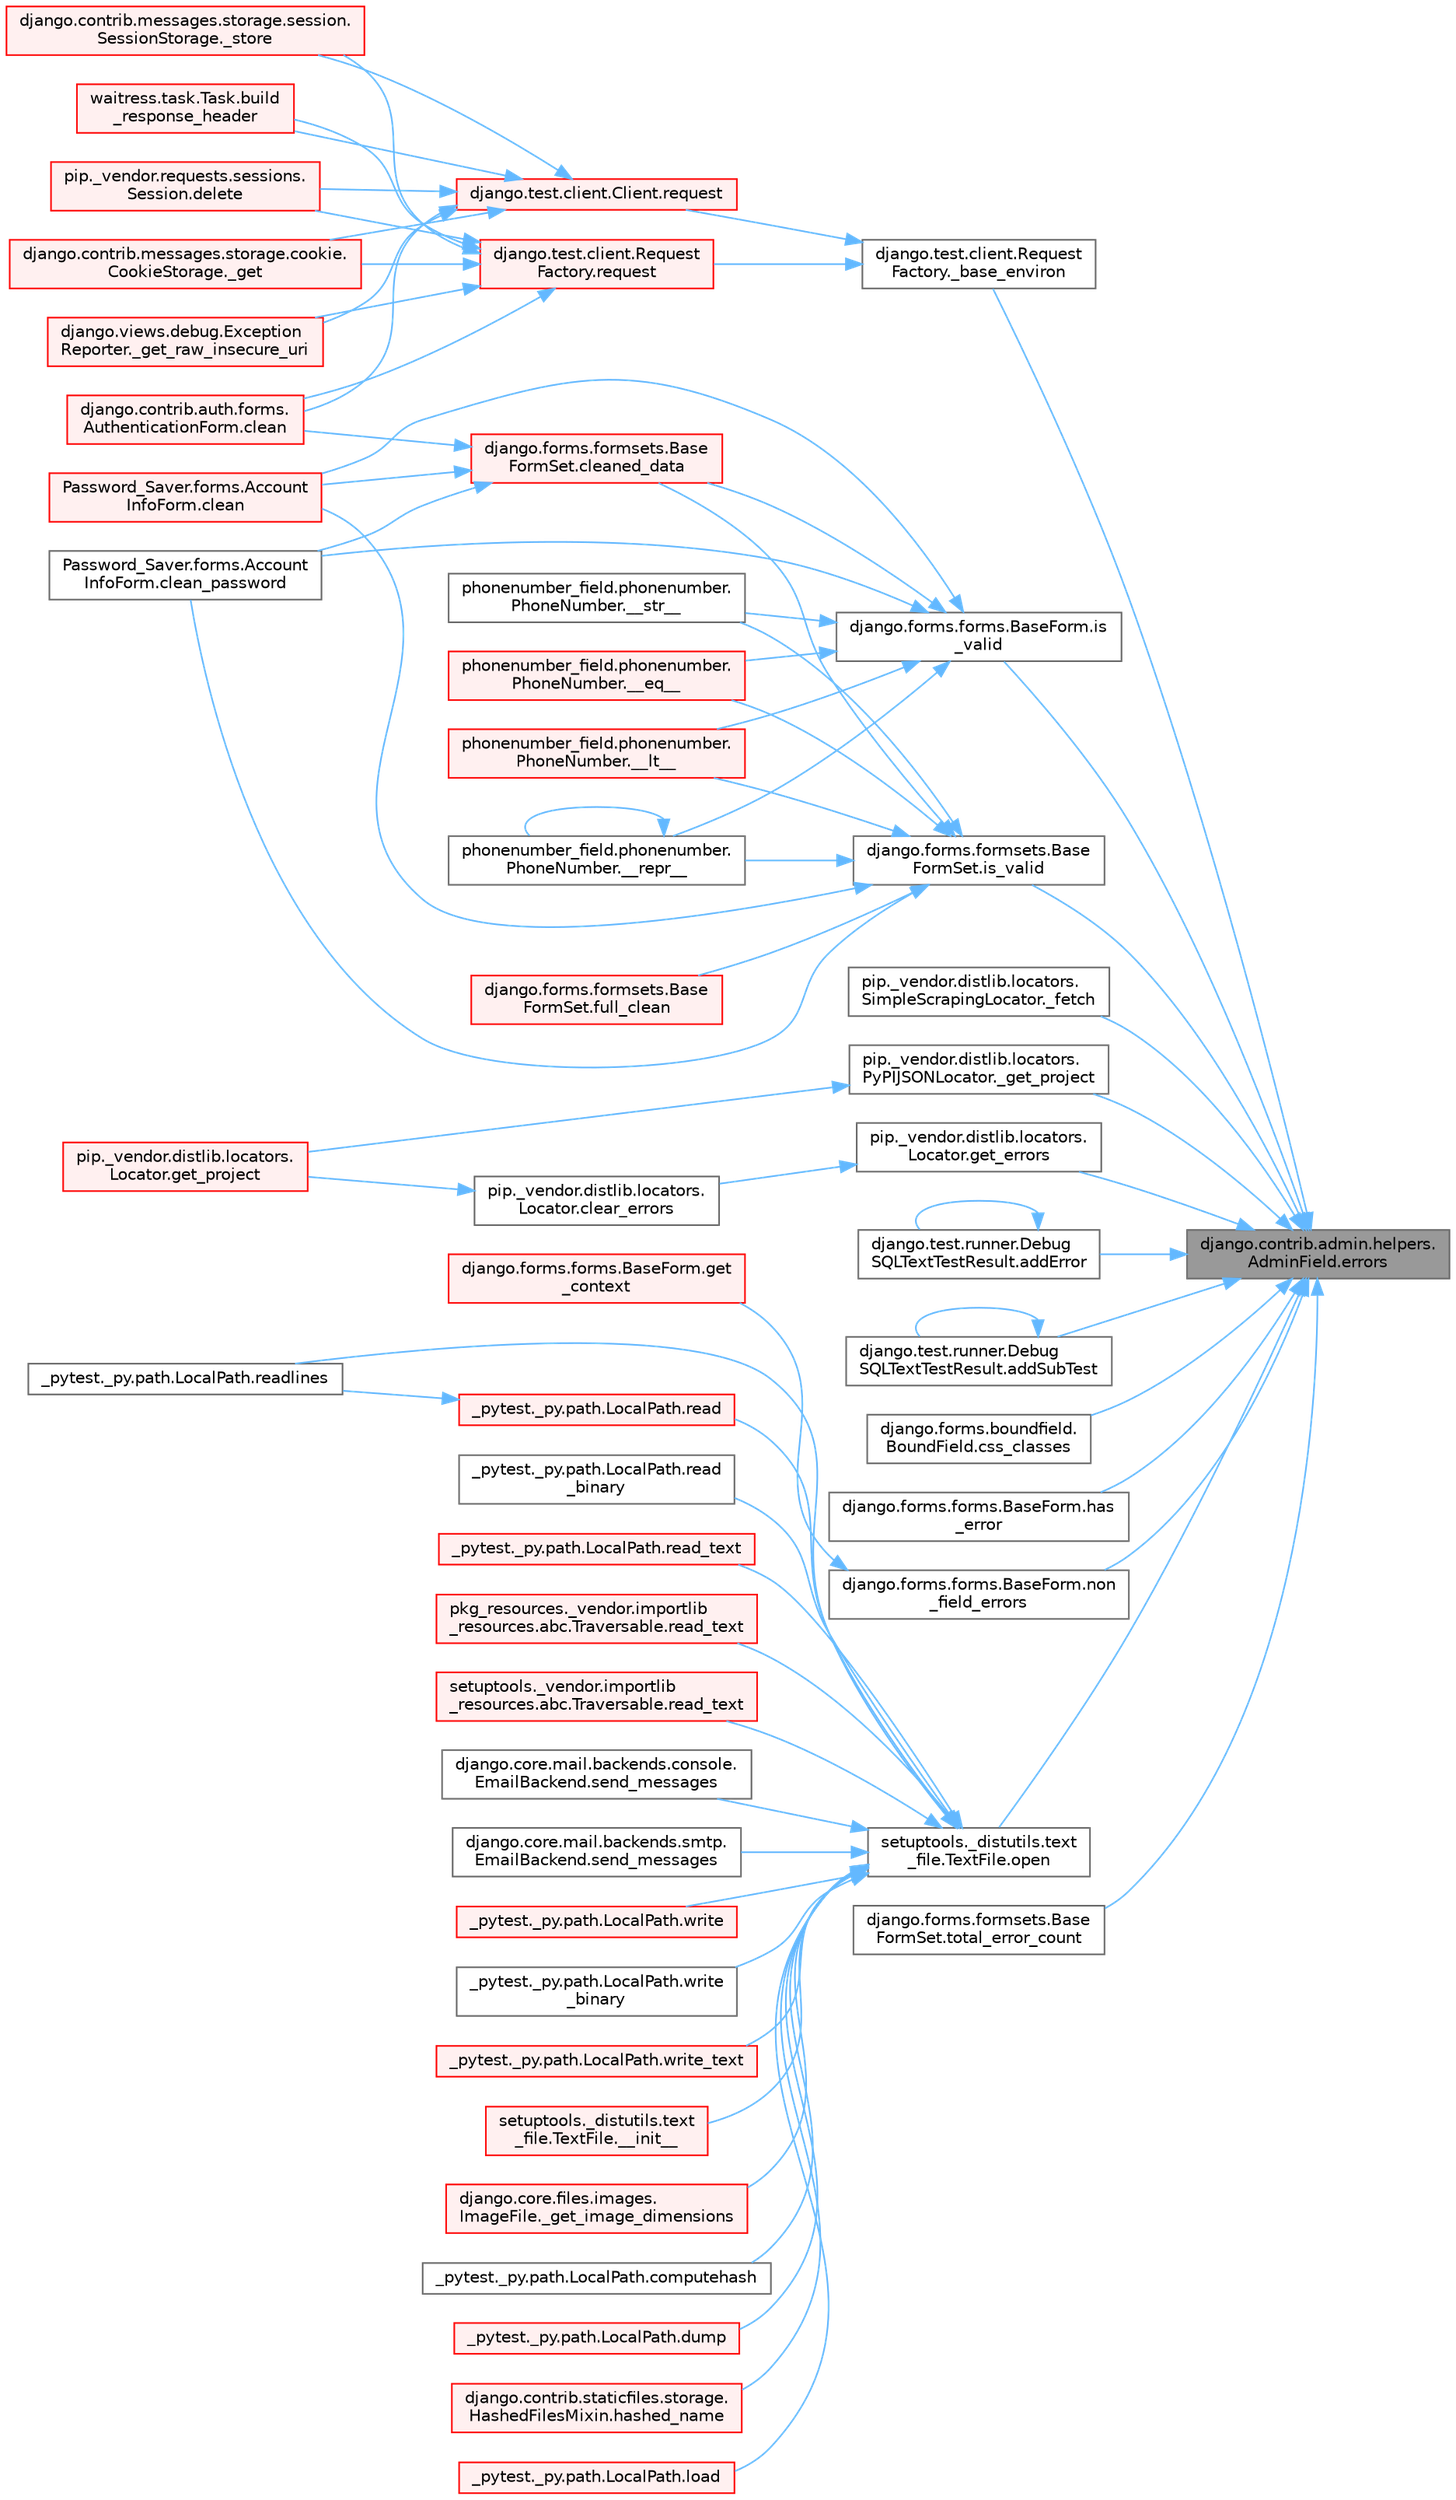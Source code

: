 digraph "django.contrib.admin.helpers.AdminField.errors"
{
 // LATEX_PDF_SIZE
  bgcolor="transparent";
  edge [fontname=Helvetica,fontsize=10,labelfontname=Helvetica,labelfontsize=10];
  node [fontname=Helvetica,fontsize=10,shape=box,height=0.2,width=0.4];
  rankdir="RL";
  Node1 [id="Node000001",label="django.contrib.admin.helpers.\lAdminField.errors",height=0.2,width=0.4,color="gray40", fillcolor="grey60", style="filled", fontcolor="black",tooltip=" "];
  Node1 -> Node2 [id="edge1_Node000001_Node000002",dir="back",color="steelblue1",style="solid",tooltip=" "];
  Node2 [id="Node000002",label="django.test.client.Request\lFactory._base_environ",height=0.2,width=0.4,color="grey40", fillcolor="white", style="filled",URL="$classdjango_1_1test_1_1client_1_1_request_factory.html#ab650654b992f4e9fc9e30bd0442973c1",tooltip=" "];
  Node2 -> Node3 [id="edge2_Node000002_Node000003",dir="back",color="steelblue1",style="solid",tooltip=" "];
  Node3 [id="Node000003",label="django.test.client.Client.request",height=0.2,width=0.4,color="red", fillcolor="#FFF0F0", style="filled",URL="$classdjango_1_1test_1_1client_1_1_client.html#a2f51c5251142ab6503937051936e33fa",tooltip=" "];
  Node3 -> Node4 [id="edge3_Node000003_Node000004",dir="back",color="steelblue1",style="solid",tooltip=" "];
  Node4 [id="Node000004",label="django.contrib.messages.storage.cookie.\lCookieStorage._get",height=0.2,width=0.4,color="red", fillcolor="#FFF0F0", style="filled",URL="$classdjango_1_1contrib_1_1messages_1_1storage_1_1cookie_1_1_cookie_storage.html#a39d084f6072109675c9ef06c047174e8",tooltip=" "];
  Node3 -> Node99 [id="edge4_Node000003_Node000099",dir="back",color="steelblue1",style="solid",tooltip=" "];
  Node99 [id="Node000099",label="django.views.debug.Exception\lReporter._get_raw_insecure_uri",height=0.2,width=0.4,color="red", fillcolor="#FFF0F0", style="filled",URL="$classdjango_1_1views_1_1debug_1_1_exception_reporter.html#a7a7120cc6b92c3e1a0b855e351c30f42",tooltip=" "];
  Node3 -> Node103 [id="edge5_Node000003_Node000103",dir="back",color="steelblue1",style="solid",tooltip=" "];
  Node103 [id="Node000103",label="django.contrib.messages.storage.session.\lSessionStorage._store",height=0.2,width=0.4,color="red", fillcolor="#FFF0F0", style="filled",URL="$classdjango_1_1contrib_1_1messages_1_1storage_1_1session_1_1_session_storage.html#a371ed03facbc7ae28602ede4c99950d0",tooltip=" "];
  Node3 -> Node2470 [id="edge6_Node000003_Node002470",dir="back",color="steelblue1",style="solid",tooltip=" "];
  Node2470 [id="Node002470",label="waitress.task.Task.build\l_response_header",height=0.2,width=0.4,color="red", fillcolor="#FFF0F0", style="filled",URL="$classwaitress_1_1task_1_1_task.html#a4f20433be6bea4c797bfeb62408b997e",tooltip=" "];
  Node3 -> Node650 [id="edge7_Node000003_Node000650",dir="back",color="steelblue1",style="solid",tooltip=" "];
  Node650 [id="Node000650",label="django.contrib.auth.forms.\lAuthenticationForm.clean",height=0.2,width=0.4,color="red", fillcolor="#FFF0F0", style="filled",URL="$classdjango_1_1contrib_1_1auth_1_1forms_1_1_authentication_form.html#a92d28be6696caa8d1b7068eefe81793a",tooltip=" "];
  Node3 -> Node3081 [id="edge8_Node000003_Node003081",dir="back",color="steelblue1",style="solid",tooltip=" "];
  Node3081 [id="Node003081",label="pip._vendor.requests.sessions.\lSession.delete",height=0.2,width=0.4,color="red", fillcolor="#FFF0F0", style="filled",URL="$classpip_1_1__vendor_1_1requests_1_1sessions_1_1_session.html#abb6cd6b39dde48648dc875227e2e258e",tooltip=" "];
  Node2 -> Node3177 [id="edge9_Node000002_Node003177",dir="back",color="steelblue1",style="solid",tooltip=" "];
  Node3177 [id="Node003177",label="django.test.client.Request\lFactory.request",height=0.2,width=0.4,color="red", fillcolor="#FFF0F0", style="filled",URL="$classdjango_1_1test_1_1client_1_1_request_factory.html#adae411ab0df6839c5364b647e4dc63ad",tooltip=" "];
  Node3177 -> Node4 [id="edge10_Node003177_Node000004",dir="back",color="steelblue1",style="solid",tooltip=" "];
  Node3177 -> Node99 [id="edge11_Node003177_Node000099",dir="back",color="steelblue1",style="solid",tooltip=" "];
  Node3177 -> Node103 [id="edge12_Node003177_Node000103",dir="back",color="steelblue1",style="solid",tooltip=" "];
  Node3177 -> Node2470 [id="edge13_Node003177_Node002470",dir="back",color="steelblue1",style="solid",tooltip=" "];
  Node3177 -> Node650 [id="edge14_Node003177_Node000650",dir="back",color="steelblue1",style="solid",tooltip=" "];
  Node3177 -> Node3081 [id="edge15_Node003177_Node003081",dir="back",color="steelblue1",style="solid",tooltip=" "];
  Node1 -> Node593 [id="edge16_Node000001_Node000593",dir="back",color="steelblue1",style="solid",tooltip=" "];
  Node593 [id="Node000593",label="pip._vendor.distlib.locators.\lSimpleScrapingLocator._fetch",height=0.2,width=0.4,color="grey40", fillcolor="white", style="filled",URL="$classpip_1_1__vendor_1_1distlib_1_1locators_1_1_simple_scraping_locator.html#a72156eb8243de03d8881db3caaa60b8c",tooltip=" "];
  Node1 -> Node594 [id="edge17_Node000001_Node000594",dir="back",color="steelblue1",style="solid",tooltip=" "];
  Node594 [id="Node000594",label="pip._vendor.distlib.locators.\lPyPIJSONLocator._get_project",height=0.2,width=0.4,color="grey40", fillcolor="white", style="filled",URL="$classpip_1_1__vendor_1_1distlib_1_1locators_1_1_py_p_i_j_s_o_n_locator.html#ab5b95d18130e47c0bedca04d7b010bf6",tooltip=" "];
  Node594 -> Node595 [id="edge18_Node000594_Node000595",dir="back",color="steelblue1",style="solid",tooltip=" "];
  Node595 [id="Node000595",label="pip._vendor.distlib.locators.\lLocator.get_project",height=0.2,width=0.4,color="red", fillcolor="#FFF0F0", style="filled",URL="$classpip_1_1__vendor_1_1distlib_1_1locators_1_1_locator.html#a14b49f16a55d384842037850d5224ce8",tooltip=" "];
  Node1 -> Node653 [id="edge19_Node000001_Node000653",dir="back",color="steelblue1",style="solid",tooltip=" "];
  Node653 [id="Node000653",label="django.test.runner.Debug\lSQLTextTestResult.addError",height=0.2,width=0.4,color="grey40", fillcolor="white", style="filled",URL="$classdjango_1_1test_1_1runner_1_1_debug_s_q_l_text_test_result.html#a398c116f3b7d25563a21e81178271a8a",tooltip=" "];
  Node653 -> Node653 [id="edge20_Node000653_Node000653",dir="back",color="steelblue1",style="solid",tooltip=" "];
  Node1 -> Node654 [id="edge21_Node000001_Node000654",dir="back",color="steelblue1",style="solid",tooltip=" "];
  Node654 [id="Node000654",label="django.test.runner.Debug\lSQLTextTestResult.addSubTest",height=0.2,width=0.4,color="grey40", fillcolor="white", style="filled",URL="$classdjango_1_1test_1_1runner_1_1_debug_s_q_l_text_test_result.html#a65bae0538566d8bc532c972340744b1e",tooltip=" "];
  Node654 -> Node654 [id="edge22_Node000654_Node000654",dir="back",color="steelblue1",style="solid",tooltip=" "];
  Node1 -> Node655 [id="edge23_Node000001_Node000655",dir="back",color="steelblue1",style="solid",tooltip=" "];
  Node655 [id="Node000655",label="django.forms.boundfield.\lBoundField.css_classes",height=0.2,width=0.4,color="grey40", fillcolor="white", style="filled",URL="$classdjango_1_1forms_1_1boundfield_1_1_bound_field.html#a19d289ef3598c412a0fee978458875bc",tooltip=" "];
  Node1 -> Node656 [id="edge24_Node000001_Node000656",dir="back",color="steelblue1",style="solid",tooltip=" "];
  Node656 [id="Node000656",label="pip._vendor.distlib.locators.\lLocator.get_errors",height=0.2,width=0.4,color="grey40", fillcolor="white", style="filled",URL="$classpip_1_1__vendor_1_1distlib_1_1locators_1_1_locator.html#abc5864a47e4cb8c481f44eb1a72f565c",tooltip=" "];
  Node656 -> Node657 [id="edge25_Node000656_Node000657",dir="back",color="steelblue1",style="solid",tooltip=" "];
  Node657 [id="Node000657",label="pip._vendor.distlib.locators.\lLocator.clear_errors",height=0.2,width=0.4,color="grey40", fillcolor="white", style="filled",URL="$classpip_1_1__vendor_1_1distlib_1_1locators_1_1_locator.html#a2a2f7530c5f7c9c5d41d7d8e32852b66",tooltip=" "];
  Node657 -> Node595 [id="edge26_Node000657_Node000595",dir="back",color="steelblue1",style="solid",tooltip=" "];
  Node1 -> Node658 [id="edge27_Node000001_Node000658",dir="back",color="steelblue1",style="solid",tooltip=" "];
  Node658 [id="Node000658",label="django.forms.forms.BaseForm.has\l_error",height=0.2,width=0.4,color="grey40", fillcolor="white", style="filled",URL="$classdjango_1_1forms_1_1forms_1_1_base_form.html#af67d8e47182c8c92ad4cac6441bfeb80",tooltip=" "];
  Node1 -> Node659 [id="edge28_Node000001_Node000659",dir="back",color="steelblue1",style="solid",tooltip=" "];
  Node659 [id="Node000659",label="django.forms.forms.BaseForm.is\l_valid",height=0.2,width=0.4,color="grey40", fillcolor="white", style="filled",URL="$classdjango_1_1forms_1_1forms_1_1_base_form.html#a8be15c9eaccca682a18c7d3f13802cc4",tooltip=" "];
  Node659 -> Node660 [id="edge29_Node000659_Node000660",dir="back",color="steelblue1",style="solid",tooltip=" "];
  Node660 [id="Node000660",label="phonenumber_field.phonenumber.\lPhoneNumber.__eq__",height=0.2,width=0.4,color="red", fillcolor="#FFF0F0", style="filled",URL="$classphonenumber__field_1_1phonenumber_1_1_phone_number.html#a999c32cd1bfa2dd5c7df70781b09c68b",tooltip=" "];
  Node659 -> Node661 [id="edge30_Node000659_Node000661",dir="back",color="steelblue1",style="solid",tooltip=" "];
  Node661 [id="Node000661",label="phonenumber_field.phonenumber.\lPhoneNumber.__lt__",height=0.2,width=0.4,color="red", fillcolor="#FFF0F0", style="filled",URL="$classphonenumber__field_1_1phonenumber_1_1_phone_number.html#ab94d02fbeda1355644c6c1b3d6f3d9ba",tooltip=" "];
  Node659 -> Node662 [id="edge31_Node000659_Node000662",dir="back",color="steelblue1",style="solid",tooltip=" "];
  Node662 [id="Node000662",label="phonenumber_field.phonenumber.\lPhoneNumber.__repr__",height=0.2,width=0.4,color="grey40", fillcolor="white", style="filled",URL="$classphonenumber__field_1_1phonenumber_1_1_phone_number.html#a5420c965a5ecfad87cb6bce245cd91a5",tooltip=" "];
  Node662 -> Node662 [id="edge32_Node000662_Node000662",dir="back",color="steelblue1",style="solid",tooltip=" "];
  Node659 -> Node663 [id="edge33_Node000659_Node000663",dir="back",color="steelblue1",style="solid",tooltip=" "];
  Node663 [id="Node000663",label="phonenumber_field.phonenumber.\lPhoneNumber.__str__",height=0.2,width=0.4,color="grey40", fillcolor="white", style="filled",URL="$classphonenumber__field_1_1phonenumber_1_1_phone_number.html#a773f55fba29310ea2218e4bbca83ba6d",tooltip=" "];
  Node659 -> Node664 [id="edge34_Node000659_Node000664",dir="back",color="steelblue1",style="solid",tooltip=" "];
  Node664 [id="Node000664",label="Password_Saver.forms.Account\lInfoForm.clean",height=0.2,width=0.4,color="red", fillcolor="#FFF0F0", style="filled",URL="$class_password___saver_1_1forms_1_1_account_info_form.html#a89126d6030ebafc64c8aeeb352113c54",tooltip=" "];
  Node659 -> Node665 [id="edge35_Node000659_Node000665",dir="back",color="steelblue1",style="solid",tooltip=" "];
  Node665 [id="Node000665",label="Password_Saver.forms.Account\lInfoForm.clean_password",height=0.2,width=0.4,color="grey40", fillcolor="white", style="filled",URL="$class_password___saver_1_1forms_1_1_account_info_form.html#a6397d8e90a910bed34ed0ebcf5f74a4e",tooltip=" "];
  Node659 -> Node646 [id="edge36_Node000659_Node000646",dir="back",color="steelblue1",style="solid",tooltip=" "];
  Node646 [id="Node000646",label="django.forms.formsets.Base\lFormSet.cleaned_data",height=0.2,width=0.4,color="red", fillcolor="#FFF0F0", style="filled",URL="$classdjango_1_1forms_1_1formsets_1_1_base_form_set.html#ae51d85dd3faa160668adba372c4e87f7",tooltip=" "];
  Node646 -> Node650 [id="edge37_Node000646_Node000650",dir="back",color="steelblue1",style="solid",tooltip=" "];
  Node646 -> Node664 [id="edge38_Node000646_Node000664",dir="back",color="steelblue1",style="solid",tooltip=" "];
  Node646 -> Node665 [id="edge39_Node000646_Node000665",dir="back",color="steelblue1",style="solid",tooltip=" "];
  Node1 -> Node666 [id="edge40_Node000001_Node000666",dir="back",color="steelblue1",style="solid",tooltip=" "];
  Node666 [id="Node000666",label="django.forms.formsets.Base\lFormSet.is_valid",height=0.2,width=0.4,color="grey40", fillcolor="white", style="filled",URL="$classdjango_1_1forms_1_1formsets_1_1_base_form_set.html#a713477cfb7c01e723400df62b49c250c",tooltip=" "];
  Node666 -> Node660 [id="edge41_Node000666_Node000660",dir="back",color="steelblue1",style="solid",tooltip=" "];
  Node666 -> Node661 [id="edge42_Node000666_Node000661",dir="back",color="steelblue1",style="solid",tooltip=" "];
  Node666 -> Node662 [id="edge43_Node000666_Node000662",dir="back",color="steelblue1",style="solid",tooltip=" "];
  Node666 -> Node663 [id="edge44_Node000666_Node000663",dir="back",color="steelblue1",style="solid",tooltip=" "];
  Node666 -> Node664 [id="edge45_Node000666_Node000664",dir="back",color="steelblue1",style="solid",tooltip=" "];
  Node666 -> Node665 [id="edge46_Node000666_Node000665",dir="back",color="steelblue1",style="solid",tooltip=" "];
  Node666 -> Node646 [id="edge47_Node000666_Node000646",dir="back",color="steelblue1",style="solid",tooltip=" "];
  Node666 -> Node667 [id="edge48_Node000666_Node000667",dir="back",color="steelblue1",style="solid",tooltip=" "];
  Node667 [id="Node000667",label="django.forms.formsets.Base\lFormSet.full_clean",height=0.2,width=0.4,color="red", fillcolor="#FFF0F0", style="filled",URL="$classdjango_1_1forms_1_1formsets_1_1_base_form_set.html#aa475bdb58853c14bfcd93bd7b494e3b1",tooltip=" "];
  Node1 -> Node670 [id="edge49_Node000001_Node000670",dir="back",color="steelblue1",style="solid",tooltip=" "];
  Node670 [id="Node000670",label="django.forms.forms.BaseForm.non\l_field_errors",height=0.2,width=0.4,color="grey40", fillcolor="white", style="filled",URL="$classdjango_1_1forms_1_1forms_1_1_base_form.html#a713be7c8d25008cf58c90916cb682447",tooltip=" "];
  Node670 -> Node671 [id="edge50_Node000670_Node000671",dir="back",color="steelblue1",style="solid",tooltip=" "];
  Node671 [id="Node000671",label="django.forms.forms.BaseForm.get\l_context",height=0.2,width=0.4,color="red", fillcolor="#FFF0F0", style="filled",URL="$classdjango_1_1forms_1_1forms_1_1_base_form.html#a7aceedfdbb15133ac8342eac420e8dcb",tooltip=" "];
  Node1 -> Node1780 [id="edge51_Node000001_Node001780",dir="back",color="steelblue1",style="solid",tooltip=" "];
  Node1780 [id="Node001780",label="setuptools._distutils.text\l_file.TextFile.open",height=0.2,width=0.4,color="grey40", fillcolor="white", style="filled",URL="$classsetuptools_1_1__distutils_1_1text__file_1_1_text_file.html#ab568abcef363b1b422cddfead42e68b2",tooltip=" "];
  Node1780 -> Node12 [id="edge52_Node001780_Node000012",dir="back",color="steelblue1",style="solid",tooltip=" "];
  Node12 [id="Node000012",label="setuptools._distutils.text\l_file.TextFile.__init__",height=0.2,width=0.4,color="red", fillcolor="#FFF0F0", style="filled",URL="$classsetuptools_1_1__distutils_1_1text__file_1_1_text_file.html#aeb26f34e394b4e658295391382cc8813",tooltip=" "];
  Node1780 -> Node44 [id="edge53_Node001780_Node000044",dir="back",color="steelblue1",style="solid",tooltip=" "];
  Node44 [id="Node000044",label="django.core.files.images.\lImageFile._get_image_dimensions",height=0.2,width=0.4,color="red", fillcolor="#FFF0F0", style="filled",URL="$classdjango_1_1core_1_1files_1_1images_1_1_image_file.html#a2832e2235f63c851f4652a4ea59ec924",tooltip=" "];
  Node1780 -> Node790 [id="edge54_Node001780_Node000790",dir="back",color="steelblue1",style="solid",tooltip=" "];
  Node790 [id="Node000790",label="_pytest._py.path.LocalPath.computehash",height=0.2,width=0.4,color="grey40", fillcolor="white", style="filled",URL="$class__pytest_1_1__py_1_1path_1_1_local_path.html#aa82d067bed26e6655d315d858254160b",tooltip=" "];
  Node1780 -> Node791 [id="edge55_Node001780_Node000791",dir="back",color="steelblue1",style="solid",tooltip=" "];
  Node791 [id="Node000791",label="_pytest._py.path.LocalPath.dump",height=0.2,width=0.4,color="red", fillcolor="#FFF0F0", style="filled",URL="$class__pytest_1_1__py_1_1path_1_1_local_path.html#a2f45e7b54f2823ed6746a19107ae68b4",tooltip=" "];
  Node1780 -> Node562 [id="edge56_Node001780_Node000562",dir="back",color="steelblue1",style="solid",tooltip=" "];
  Node562 [id="Node000562",label="django.contrib.staticfiles.storage.\lHashedFilesMixin.hashed_name",height=0.2,width=0.4,color="red", fillcolor="#FFF0F0", style="filled",URL="$classdjango_1_1contrib_1_1staticfiles_1_1storage_1_1_hashed_files_mixin.html#aa30283e5d1a2177cf975b44ae95e45e4",tooltip=" "];
  Node1780 -> Node793 [id="edge57_Node001780_Node000793",dir="back",color="steelblue1",style="solid",tooltip=" "];
  Node793 [id="Node000793",label="_pytest._py.path.LocalPath.load",height=0.2,width=0.4,color="red", fillcolor="#FFF0F0", style="filled",URL="$class__pytest_1_1__py_1_1path_1_1_local_path.html#a284b118886fe9a033c146647826faf72",tooltip=" "];
  Node1780 -> Node794 [id="edge58_Node001780_Node000794",dir="back",color="steelblue1",style="solid",tooltip=" "];
  Node794 [id="Node000794",label="_pytest._py.path.LocalPath.read",height=0.2,width=0.4,color="red", fillcolor="#FFF0F0", style="filled",URL="$class__pytest_1_1__py_1_1path_1_1_local_path.html#a8640b65f715ce8a258379deb78a68fd8",tooltip=" "];
  Node794 -> Node1077 [id="edge59_Node000794_Node001077",dir="back",color="steelblue1",style="solid",tooltip=" "];
  Node1077 [id="Node001077",label="_pytest._py.path.LocalPath.readlines",height=0.2,width=0.4,color="grey40", fillcolor="white", style="filled",URL="$class__pytest_1_1__py_1_1path_1_1_local_path.html#ab4ae86092b85919c6d43e793d049c3b3",tooltip=" "];
  Node1780 -> Node1036 [id="edge60_Node001780_Node001036",dir="back",color="steelblue1",style="solid",tooltip=" "];
  Node1036 [id="Node001036",label="_pytest._py.path.LocalPath.read\l_binary",height=0.2,width=0.4,color="grey40", fillcolor="white", style="filled",URL="$class__pytest_1_1__py_1_1path_1_1_local_path.html#adc47986c47c70f2b5889b85af157cd59",tooltip=" "];
  Node1780 -> Node1037 [id="edge61_Node001780_Node001037",dir="back",color="steelblue1",style="solid",tooltip=" "];
  Node1037 [id="Node001037",label="_pytest._py.path.LocalPath.read_text",height=0.2,width=0.4,color="red", fillcolor="#FFF0F0", style="filled",URL="$class__pytest_1_1__py_1_1path_1_1_local_path.html#aea3efa14b998c32e27f6604263858398",tooltip=" "];
  Node1780 -> Node1350 [id="edge62_Node001780_Node001350",dir="back",color="steelblue1",style="solid",tooltip=" "];
  Node1350 [id="Node001350",label="pkg_resources._vendor.importlib\l_resources.abc.Traversable.read_text",height=0.2,width=0.4,color="red", fillcolor="#FFF0F0", style="filled",URL="$classpkg__resources_1_1__vendor_1_1importlib__resources_1_1abc_1_1_traversable.html#a2fa0982edeea4b5f1a38953c1d81f10b",tooltip=" "];
  Node1780 -> Node1351 [id="edge63_Node001780_Node001351",dir="back",color="steelblue1",style="solid",tooltip=" "];
  Node1351 [id="Node001351",label="setuptools._vendor.importlib\l_resources.abc.Traversable.read_text",height=0.2,width=0.4,color="red", fillcolor="#FFF0F0", style="filled",URL="$classsetuptools_1_1__vendor_1_1importlib__resources_1_1abc_1_1_traversable.html#aee408e70fdcc58915b97b67f3dd981a3",tooltip=" "];
  Node1780 -> Node1077 [id="edge64_Node001780_Node001077",dir="back",color="steelblue1",style="solid",tooltip=" "];
  Node1780 -> Node1352 [id="edge65_Node001780_Node001352",dir="back",color="steelblue1",style="solid",tooltip=" "];
  Node1352 [id="Node001352",label="django.core.mail.backends.console.\lEmailBackend.send_messages",height=0.2,width=0.4,color="grey40", fillcolor="white", style="filled",URL="$classdjango_1_1core_1_1mail_1_1backends_1_1console_1_1_email_backend.html#ae3c7f922df87a228638e98cbb97a3deb",tooltip=" "];
  Node1780 -> Node1353 [id="edge66_Node001780_Node001353",dir="back",color="steelblue1",style="solid",tooltip=" "];
  Node1353 [id="Node001353",label="django.core.mail.backends.smtp.\lEmailBackend.send_messages",height=0.2,width=0.4,color="grey40", fillcolor="white", style="filled",URL="$classdjango_1_1core_1_1mail_1_1backends_1_1smtp_1_1_email_backend.html#a0d829964e867581b24047266e5c3dca6",tooltip=" "];
  Node1780 -> Node1354 [id="edge67_Node001780_Node001354",dir="back",color="steelblue1",style="solid",tooltip=" "];
  Node1354 [id="Node001354",label="_pytest._py.path.LocalPath.write",height=0.2,width=0.4,color="red", fillcolor="#FFF0F0", style="filled",URL="$class__pytest_1_1__py_1_1path_1_1_local_path.html#a8f782fcf3e7b991a42259724f3d25de2",tooltip=" "];
  Node1780 -> Node1355 [id="edge68_Node001780_Node001355",dir="back",color="steelblue1",style="solid",tooltip=" "];
  Node1355 [id="Node001355",label="_pytest._py.path.LocalPath.write\l_binary",height=0.2,width=0.4,color="grey40", fillcolor="white", style="filled",URL="$class__pytest_1_1__py_1_1path_1_1_local_path.html#a7534a4f27649c991dcbf86175776d5d9",tooltip=" "];
  Node1780 -> Node1356 [id="edge69_Node001780_Node001356",dir="back",color="steelblue1",style="solid",tooltip=" "];
  Node1356 [id="Node001356",label="_pytest._py.path.LocalPath.write_text",height=0.2,width=0.4,color="red", fillcolor="#FFF0F0", style="filled",URL="$class__pytest_1_1__py_1_1path_1_1_local_path.html#aa5dd623ba884ffb1a61b8a65bfb38d1f",tooltip=" "];
  Node1 -> Node669 [id="edge70_Node000001_Node000669",dir="back",color="steelblue1",style="solid",tooltip=" "];
  Node669 [id="Node000669",label="django.forms.formsets.Base\lFormSet.total_error_count",height=0.2,width=0.4,color="grey40", fillcolor="white", style="filled",URL="$classdjango_1_1forms_1_1formsets_1_1_base_form_set.html#a3e9cbe55cc991b30b14546a857abb212",tooltip=" "];
}
